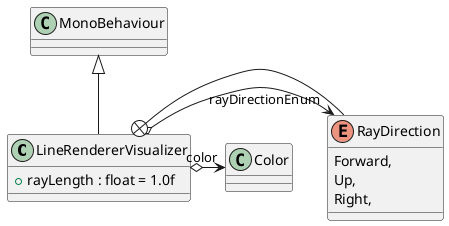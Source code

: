 @startuml
class LineRendererVisualizer {
    + rayLength : float = 1.0f
}
enum RayDirection {
    Forward,
    Up,
    Right,
}
MonoBehaviour <|-- LineRendererVisualizer
LineRendererVisualizer o-> "rayDirectionEnum" RayDirection
LineRendererVisualizer o-> "color" Color
LineRendererVisualizer +-- RayDirection
@enduml
